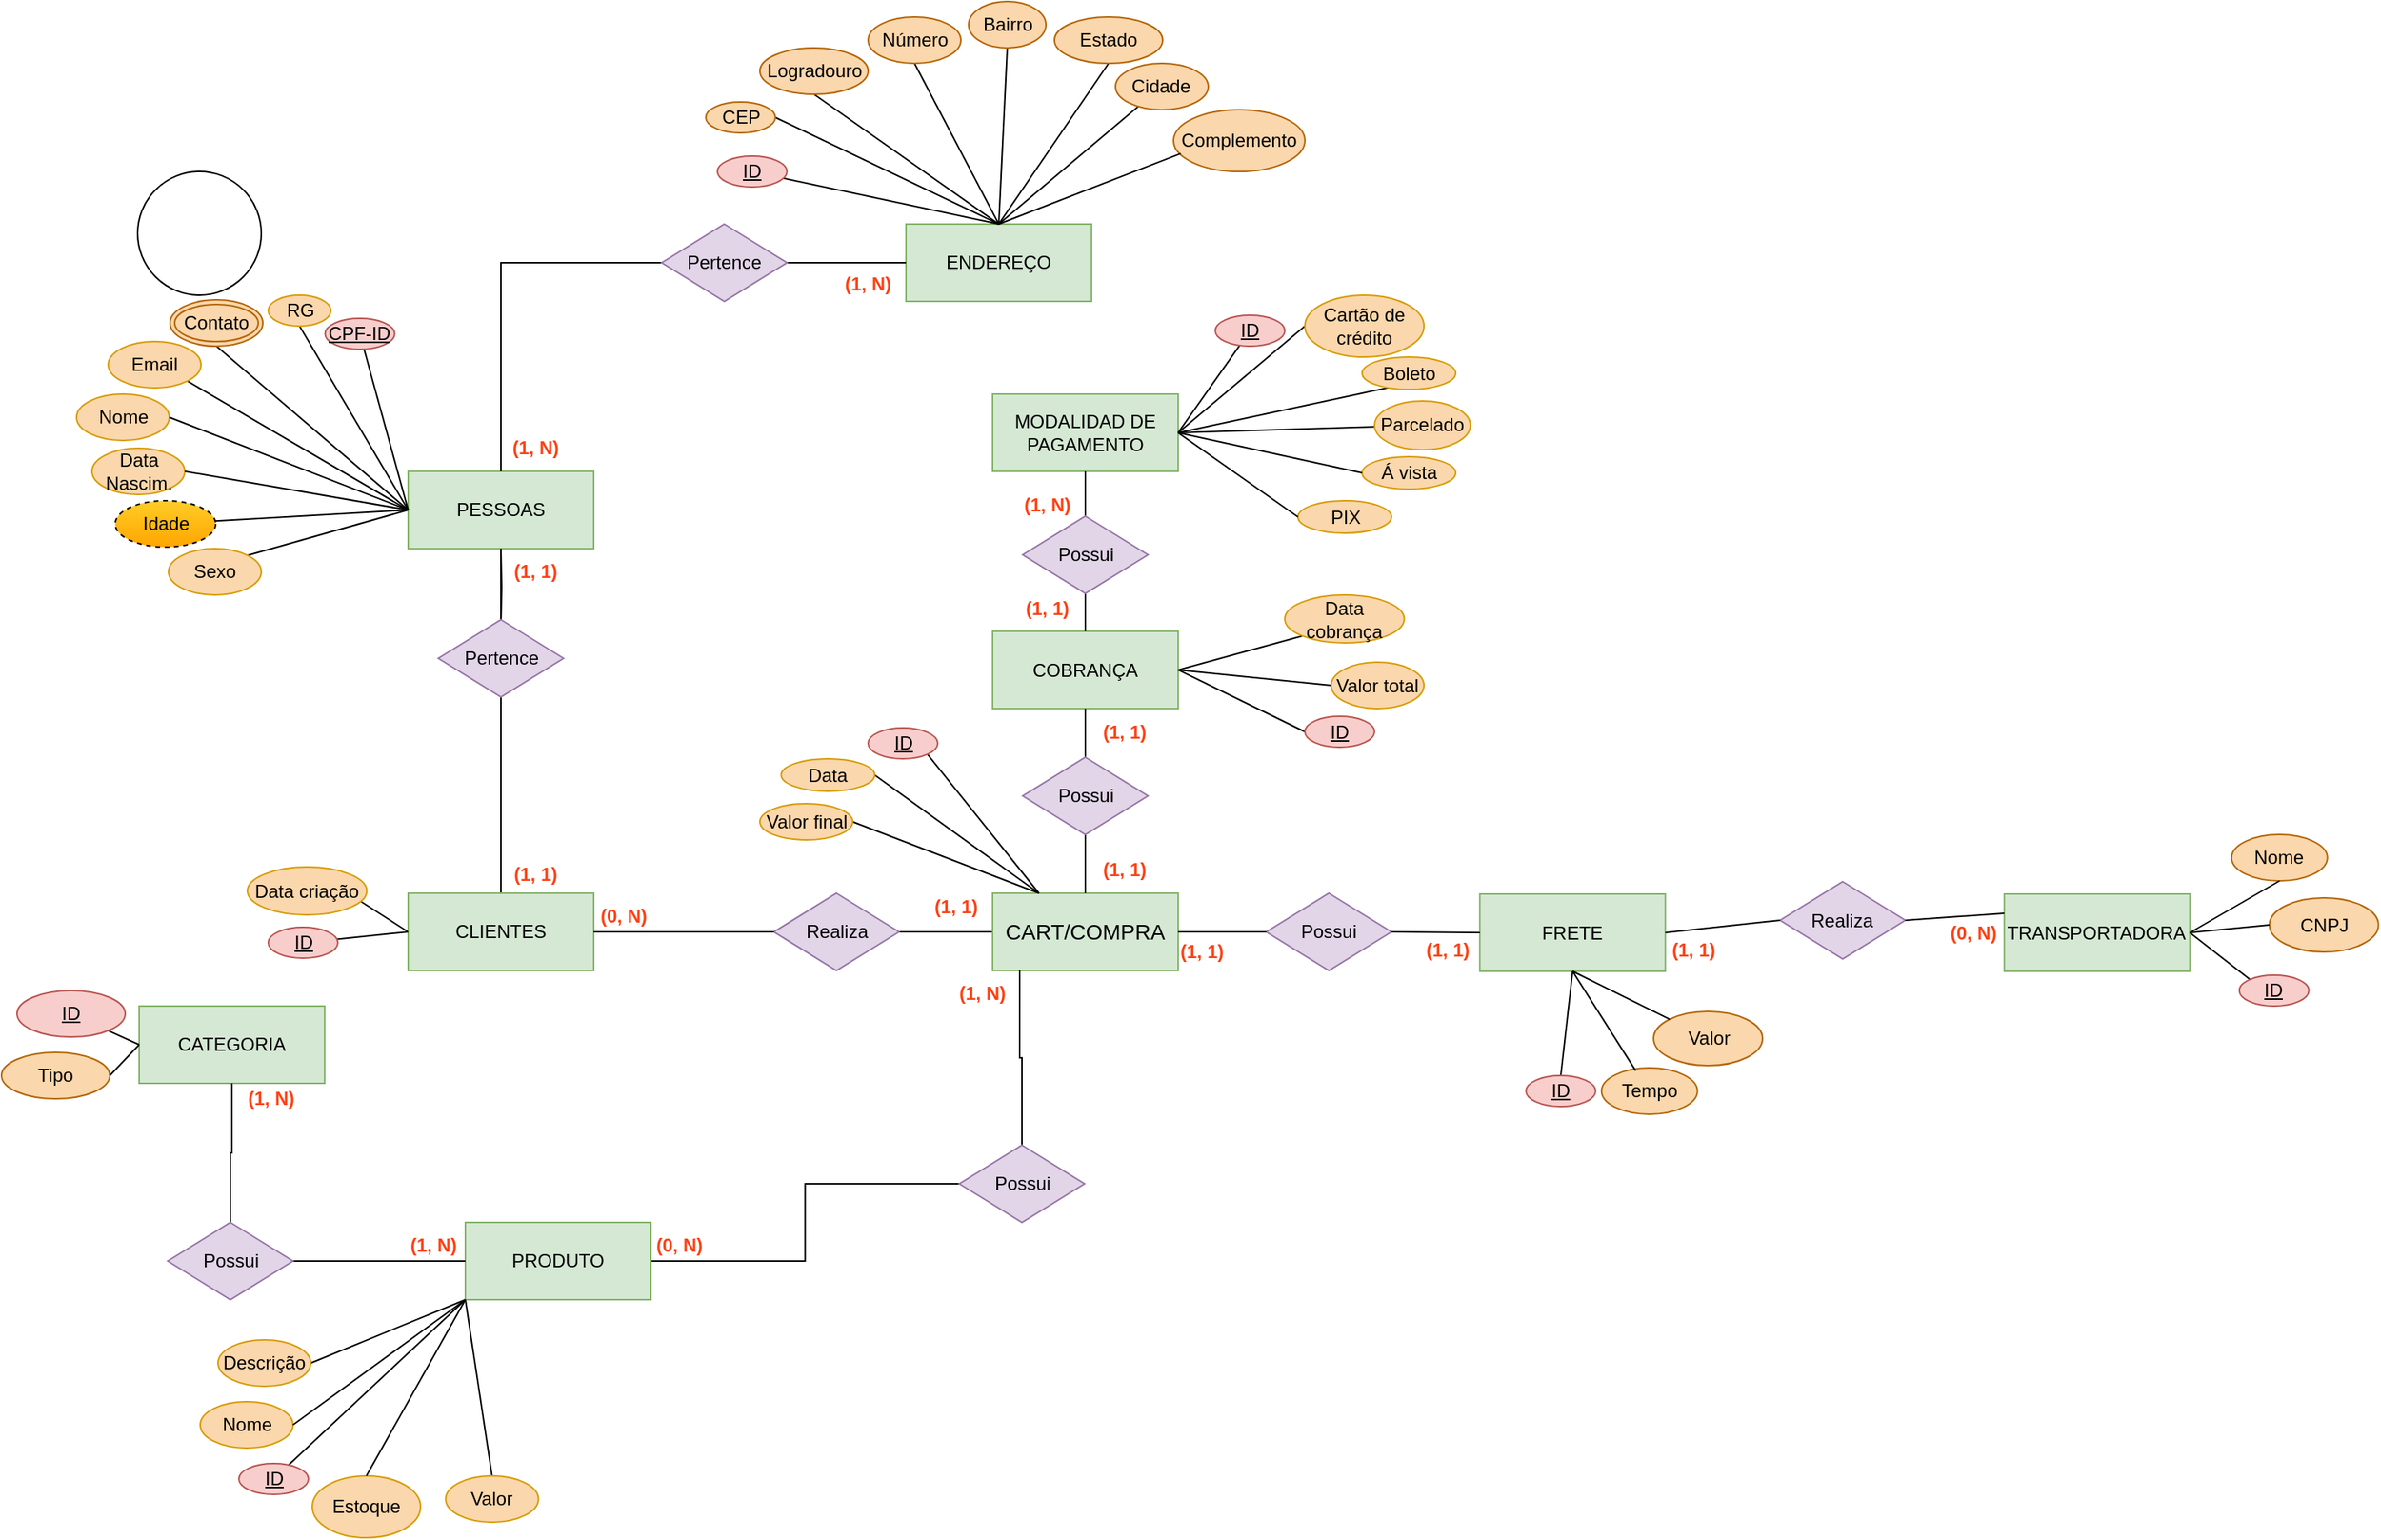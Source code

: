 <mxfile version="22.0.6" type="github">
  <diagram name="Página-1" id="nDr0l4BU3t5uVdgt3nHJ">
    <mxGraphModel dx="106" dy="392" grid="1" gridSize="10" guides="1" tooltips="1" connect="1" arrows="1" fold="1" page="1" pageScale="1" pageWidth="827" pageHeight="1169" math="0" shadow="0">
      <root>
        <mxCell id="0" />
        <mxCell id="1" parent="0" />
        <mxCell id="F8orVIg7lky6S5yIgSGv-25" value="ENDEREÇO" style="rounded=0;whiteSpace=wrap;html=1;fillColor=#d5e8d4;strokeColor=#82b366;" parent="1" vertex="1">
          <mxGeometry x="2035" y="254" width="120" height="50" as="geometry" />
        </mxCell>
        <mxCell id="F8orVIg7lky6S5yIgSGv-26" style="rounded=0;orthogonalLoop=1;jettySize=auto;html=1;exitX=1;exitY=0.5;exitDx=0;exitDy=0;jumpStyle=line;endArrow=none;endFill=0;entryX=0.5;entryY=0;entryDx=0;entryDy=0;" parent="1" source="F8orVIg7lky6S5yIgSGv-27" target="F8orVIg7lky6S5yIgSGv-25" edge="1">
          <mxGeometry relative="1" as="geometry">
            <mxPoint x="1935.499" y="205.607" as="sourcePoint" />
            <mxPoint x="2035.5" y="260" as="targetPoint" />
          </mxGeometry>
        </mxCell>
        <mxCell id="F8orVIg7lky6S5yIgSGv-27" value="CEP" style="ellipse;whiteSpace=wrap;html=1;shadow=0;fillColor=#fad7ac;strokeColor=#b46504;" parent="1" vertex="1">
          <mxGeometry x="1905.5" y="175" width="45" height="20" as="geometry" />
        </mxCell>
        <mxCell id="F8orVIg7lky6S5yIgSGv-28" style="rounded=0;orthogonalLoop=1;jettySize=auto;html=1;exitX=0.5;exitY=1;exitDx=0;exitDy=0;endArrow=none;endFill=0;entryX=0.5;entryY=0;entryDx=0;entryDy=0;" parent="1" source="F8orVIg7lky6S5yIgSGv-29" target="F8orVIg7lky6S5yIgSGv-25" edge="1">
          <mxGeometry relative="1" as="geometry" />
        </mxCell>
        <mxCell id="F8orVIg7lky6S5yIgSGv-29" value="Logradouro" style="ellipse;whiteSpace=wrap;html=1;shadow=0;fillColor=#fad7ac;strokeColor=#b46504;" parent="1" vertex="1">
          <mxGeometry x="1940.5" y="140" width="70" height="30" as="geometry" />
        </mxCell>
        <mxCell id="F8orVIg7lky6S5yIgSGv-30" style="rounded=0;orthogonalLoop=1;jettySize=auto;html=1;exitX=0.5;exitY=1;exitDx=0;exitDy=0;entryX=0.5;entryY=0;entryDx=0;entryDy=0;endArrow=none;endFill=0;" parent="1" source="F8orVIg7lky6S5yIgSGv-31" target="F8orVIg7lky6S5yIgSGv-25" edge="1">
          <mxGeometry relative="1" as="geometry">
            <mxPoint x="2087.121" y="186.393" as="sourcePoint" />
            <mxPoint x="2033.83" y="260" as="targetPoint" />
          </mxGeometry>
        </mxCell>
        <mxCell id="F8orVIg7lky6S5yIgSGv-31" value="Bairro" style="ellipse;whiteSpace=wrap;html=1;shadow=0;fillColor=#fad7ac;strokeColor=#b46504;" parent="1" vertex="1">
          <mxGeometry x="2075.5" y="110" width="50" height="30" as="geometry" />
        </mxCell>
        <mxCell id="F8orVIg7lky6S5yIgSGv-32" style="rounded=0;orthogonalLoop=1;jettySize=auto;html=1;exitX=0.5;exitY=1;exitDx=0;exitDy=0;entryX=0.5;entryY=0;entryDx=0;entryDy=0;endArrow=none;endFill=0;" parent="1" source="F8orVIg7lky6S5yIgSGv-33" target="F8orVIg7lky6S5yIgSGv-25" edge="1">
          <mxGeometry relative="1" as="geometry" />
        </mxCell>
        <mxCell id="F8orVIg7lky6S5yIgSGv-33" value="Número" style="ellipse;whiteSpace=wrap;html=1;shadow=0;fillColor=#fad7ac;strokeColor=#b46504;" parent="1" vertex="1">
          <mxGeometry x="2010.5" y="120" width="60" height="30" as="geometry" />
        </mxCell>
        <mxCell id="F8orVIg7lky6S5yIgSGv-34" value="" style="rounded=0;orthogonalLoop=1;jettySize=auto;html=1;entryX=0.5;entryY=0;entryDx=0;entryDy=0;endArrow=none;endFill=0;" parent="1" source="F8orVIg7lky6S5yIgSGv-35" target="F8orVIg7lky6S5yIgSGv-25" edge="1">
          <mxGeometry relative="1" as="geometry" />
        </mxCell>
        <mxCell id="F8orVIg7lky6S5yIgSGv-35" value="Cidade" style="ellipse;whiteSpace=wrap;html=1;shadow=0;fillColor=#fad7ac;strokeColor=#b46504;" parent="1" vertex="1">
          <mxGeometry x="2170.49" y="150" width="60" height="30" as="geometry" />
        </mxCell>
        <mxCell id="F8orVIg7lky6S5yIgSGv-36" style="rounded=0;orthogonalLoop=1;jettySize=auto;html=1;exitX=0.5;exitY=1;exitDx=0;exitDy=0;entryX=0.5;entryY=0;entryDx=0;entryDy=0;endArrow=none;endFill=0;" parent="1" source="F8orVIg7lky6S5yIgSGv-37" target="F8orVIg7lky6S5yIgSGv-25" edge="1">
          <mxGeometry relative="1" as="geometry">
            <mxPoint x="2137.121" y="196.393" as="sourcePoint" />
            <mxPoint x="2075.5" y="260" as="targetPoint" />
          </mxGeometry>
        </mxCell>
        <mxCell id="F8orVIg7lky6S5yIgSGv-37" value="Estado" style="ellipse;whiteSpace=wrap;html=1;shadow=0;fillColor=#fad7ac;strokeColor=#b46504;" parent="1" vertex="1">
          <mxGeometry x="2131" y="120" width="70" height="30" as="geometry" />
        </mxCell>
        <mxCell id="F8orVIg7lky6S5yIgSGv-38" value="" style="rounded=0;orthogonalLoop=1;jettySize=auto;html=1;endArrow=none;endFill=0;entryX=0.5;entryY=0;entryDx=0;entryDy=0;" parent="1" source="F8orVIg7lky6S5yIgSGv-39" target="F8orVIg7lky6S5yIgSGv-25" edge="1">
          <mxGeometry relative="1" as="geometry" />
        </mxCell>
        <mxCell id="F8orVIg7lky6S5yIgSGv-39" value="ID" style="ellipse;whiteSpace=wrap;html=1;align=center;fontStyle=4;fillColor=#f8cecc;strokeColor=#b85450;" parent="1" vertex="1">
          <mxGeometry x="1913" y="210" width="45" height="20" as="geometry" />
        </mxCell>
        <mxCell id="F8orVIg7lky6S5yIgSGv-40" value="PESSOAS" style="rounded=0;whiteSpace=wrap;html=1;fillColor=#d5e8d4;strokeColor=#82b366;" parent="1" vertex="1">
          <mxGeometry x="1713" y="414" width="120" height="50" as="geometry" />
        </mxCell>
        <mxCell id="F8orVIg7lky6S5yIgSGv-41" value="" style="edgeStyle=orthogonalEdgeStyle;rounded=0;orthogonalLoop=1;jettySize=auto;html=1;endArrow=none;endFill=0;" parent="1" target="F8orVIg7lky6S5yIgSGv-40" edge="1">
          <mxGeometry relative="1" as="geometry">
            <mxPoint x="1773" y="514" as="sourcePoint" />
          </mxGeometry>
        </mxCell>
        <mxCell id="F8orVIg7lky6S5yIgSGv-43" value="" style="edgeStyle=orthogonalEdgeStyle;rounded=0;orthogonalLoop=1;jettySize=auto;html=1;endArrow=none;endFill=0;exitX=0;exitY=0.5;exitDx=0;exitDy=0;entryX=0.5;entryY=0;entryDx=0;entryDy=0;" parent="1" source="F8orVIg7lky6S5yIgSGv-150" target="F8orVIg7lky6S5yIgSGv-40" edge="1">
          <mxGeometry relative="1" as="geometry">
            <mxPoint x="1902.5" y="279" as="sourcePoint" />
            <mxPoint x="1810" y="279" as="targetPoint" />
          </mxGeometry>
        </mxCell>
        <mxCell id="F8orVIg7lky6S5yIgSGv-44" value="" style="edgeStyle=orthogonalEdgeStyle;rounded=0;orthogonalLoop=1;jettySize=auto;html=1;endArrow=none;endFill=0;exitX=1;exitY=0.5;exitDx=0;exitDy=0;" parent="1" source="F8orVIg7lky6S5yIgSGv-150" target="F8orVIg7lky6S5yIgSGv-25" edge="1">
          <mxGeometry relative="1" as="geometry">
            <mxPoint x="1952.5" y="279" as="sourcePoint" />
          </mxGeometry>
        </mxCell>
        <mxCell id="F8orVIg7lky6S5yIgSGv-46" value="Nome" style="ellipse;whiteSpace=wrap;html=1;fillColor=#FAD7AC;strokeColor=#d79b00;" parent="1" vertex="1">
          <mxGeometry x="1498.5" y="364" width="60" height="30" as="geometry" />
        </mxCell>
        <mxCell id="F8orVIg7lky6S5yIgSGv-47" value="Data Nascim." style="ellipse;whiteSpace=wrap;html=1;fillColor=#FAD7AC;strokeColor=#d79b00;" parent="1" vertex="1">
          <mxGeometry x="1508.5" y="399" width="60" height="30" as="geometry" />
        </mxCell>
        <mxCell id="F8orVIg7lky6S5yIgSGv-49" style="rounded=0;orthogonalLoop=1;jettySize=auto;html=1;entryX=0;entryY=0.5;entryDx=0;entryDy=0;endArrow=none;endFill=0;" parent="1" source="F8orVIg7lky6S5yIgSGv-50" target="F8orVIg7lky6S5yIgSGv-40" edge="1">
          <mxGeometry relative="1" as="geometry" />
        </mxCell>
        <mxCell id="F8orVIg7lky6S5yIgSGv-50" value="CPF-ID" style="ellipse;whiteSpace=wrap;html=1;align=center;fontStyle=4;fillColor=#f8cecc;strokeColor=#b85450;" parent="1" vertex="1">
          <mxGeometry x="1659.25" y="315" width="45" height="20" as="geometry" />
        </mxCell>
        <mxCell id="F8orVIg7lky6S5yIgSGv-51" value="" style="endArrow=none;html=1;rounded=0;entryX=0.5;entryY=1;entryDx=0;entryDy=0;exitX=0;exitY=0.5;exitDx=0;exitDy=0;" parent="1" source="F8orVIg7lky6S5yIgSGv-40" target="F8orVIg7lky6S5yIgSGv-59" edge="1">
          <mxGeometry width="50" height="50" relative="1" as="geometry">
            <mxPoint x="1843" y="504" as="sourcePoint" />
            <mxPoint x="1623" y="354" as="targetPoint" />
          </mxGeometry>
        </mxCell>
        <mxCell id="F8orVIg7lky6S5yIgSGv-52" value="" style="endArrow=none;html=1;rounded=0;exitX=1;exitY=0.5;exitDx=0;exitDy=0;entryX=0;entryY=0.5;entryDx=0;entryDy=0;" parent="1" source="F8orVIg7lky6S5yIgSGv-47" target="F8orVIg7lky6S5yIgSGv-40" edge="1">
          <mxGeometry width="50" height="50" relative="1" as="geometry">
            <mxPoint x="1843" y="504" as="sourcePoint" />
            <mxPoint x="1893" y="454" as="targetPoint" />
          </mxGeometry>
        </mxCell>
        <mxCell id="F8orVIg7lky6S5yIgSGv-53" value="" style="endArrow=none;html=1;rounded=0;exitX=1;exitY=0.5;exitDx=0;exitDy=0;entryX=0;entryY=0.5;entryDx=0;entryDy=0;" parent="1" source="F8orVIg7lky6S5yIgSGv-46" target="F8orVIg7lky6S5yIgSGv-40" edge="1">
          <mxGeometry width="50" height="50" relative="1" as="geometry">
            <mxPoint x="1843" y="504" as="sourcePoint" />
            <mxPoint x="1893" y="454" as="targetPoint" />
          </mxGeometry>
        </mxCell>
        <mxCell id="F8orVIg7lky6S5yIgSGv-55" style="rounded=0;orthogonalLoop=1;jettySize=auto;html=1;exitX=1;exitY=0;exitDx=0;exitDy=0;entryX=0;entryY=0.5;entryDx=0;entryDy=0;endArrow=none;endFill=0;" parent="1" source="F8orVIg7lky6S5yIgSGv-56" target="F8orVIg7lky6S5yIgSGv-40" edge="1">
          <mxGeometry relative="1" as="geometry">
            <mxPoint x="1663" y="444" as="targetPoint" />
          </mxGeometry>
        </mxCell>
        <mxCell id="F8orVIg7lky6S5yIgSGv-56" value="Sexo" style="ellipse;whiteSpace=wrap;html=1;fillColor=#FAD7AC;strokeColor=#d79b00;" parent="1" vertex="1">
          <mxGeometry x="1558" y="464" width="60" height="30" as="geometry" />
        </mxCell>
        <mxCell id="F8orVIg7lky6S5yIgSGv-59" value="Contato" style="ellipse;shape=doubleEllipse;margin=3;whiteSpace=wrap;html=1;align=center;fillColor=#FAD7AC;strokeColor=#B46504;" parent="1" vertex="1">
          <mxGeometry x="1559" y="303" width="60" height="30" as="geometry" />
        </mxCell>
        <mxCell id="F8orVIg7lky6S5yIgSGv-60" value="" style="rounded=0;orthogonalLoop=1;jettySize=auto;html=1;endArrow=none;endFill=0;entryX=0;entryY=0.5;entryDx=0;entryDy=0;" parent="1" source="F8orVIg7lky6S5yIgSGv-61" target="F8orVIg7lky6S5yIgSGv-40" edge="1">
          <mxGeometry relative="1" as="geometry" />
        </mxCell>
        <mxCell id="F8orVIg7lky6S5yIgSGv-61" value="Idade" style="ellipse;whiteSpace=wrap;html=1;align=center;dashed=1;fillColor=#ffcd28;strokeColor=#000000;gradientColor=#ffa500;" parent="1" vertex="1">
          <mxGeometry x="1523.5" y="433" width="65" height="30" as="geometry" />
        </mxCell>
        <mxCell id="F8orVIg7lky6S5yIgSGv-62" style="edgeStyle=orthogonalEdgeStyle;rounded=0;orthogonalLoop=1;jettySize=auto;html=1;exitX=0.5;exitY=0;exitDx=0;exitDy=0;entryX=0.5;entryY=1;entryDx=0;entryDy=0;endArrow=none;endFill=0;" parent="1" source="F8orVIg7lky6S5yIgSGv-64" target="F8orVIg7lky6S5yIgSGv-40" edge="1">
          <mxGeometry relative="1" as="geometry">
            <mxPoint x="1760.5" y="544" as="targetPoint" />
          </mxGeometry>
        </mxCell>
        <mxCell id="F8orVIg7lky6S5yIgSGv-63" style="rounded=0;orthogonalLoop=1;jettySize=auto;html=1;exitX=0;exitY=0.5;exitDx=0;exitDy=0;entryX=0.5;entryY=0;entryDx=0;entryDy=0;endArrow=none;endFill=0;" parent="1" source="F8orVIg7lky6S5yIgSGv-64" target="F8orVIg7lky6S5yIgSGv-203" edge="1">
          <mxGeometry relative="1" as="geometry" />
        </mxCell>
        <mxCell id="F8orVIg7lky6S5yIgSGv-64" value="CLIENTES" style="rounded=0;whiteSpace=wrap;html=1;fillColor=#d5e8d4;strokeColor=#82b366;" parent="1" vertex="1">
          <mxGeometry x="1713" y="687" width="120" height="50" as="geometry" />
        </mxCell>
        <mxCell id="F8orVIg7lky6S5yIgSGv-65" style="edgeStyle=orthogonalEdgeStyle;rounded=0;orthogonalLoop=1;jettySize=auto;html=1;exitX=1;exitY=0.5;exitDx=0;exitDy=0;entryX=0;entryY=0.5;entryDx=0;entryDy=0;endArrow=none;endFill=0;" parent="1" source="F8orVIg7lky6S5yIgSGv-67" target="F8orVIg7lky6S5yIgSGv-152" edge="1">
          <mxGeometry relative="1" as="geometry">
            <mxPoint x="2058" y="1091" as="targetPoint" />
          </mxGeometry>
        </mxCell>
        <mxCell id="F8orVIg7lky6S5yIgSGv-66" style="rounded=0;orthogonalLoop=1;jettySize=auto;html=1;exitX=0;exitY=1;exitDx=0;exitDy=0;entryX=1;entryY=0.5;entryDx=0;entryDy=0;endArrow=none;endFill=0;" parent="1" source="F8orVIg7lky6S5yIgSGv-67" target="F8orVIg7lky6S5yIgSGv-217" edge="1">
          <mxGeometry relative="1" as="geometry" />
        </mxCell>
        <mxCell id="F8orVIg7lky6S5yIgSGv-67" value="PRODUTO" style="rounded=0;whiteSpace=wrap;html=1;fillColor=#d5e8d4;strokeColor=#82b366;" parent="1" vertex="1">
          <mxGeometry x="1750" y="900" width="120" height="50" as="geometry" />
        </mxCell>
        <mxCell id="F8orVIg7lky6S5yIgSGv-73" value="CATEGORIA" style="rounded=0;whiteSpace=wrap;html=1;fillColor=#d5e8d4;strokeColor=#82b366;" parent="1" vertex="1">
          <mxGeometry x="1539" y="760" width="120" height="50" as="geometry" />
        </mxCell>
        <mxCell id="F8orVIg7lky6S5yIgSGv-74" value="" style="edgeStyle=orthogonalEdgeStyle;rounded=0;orthogonalLoop=1;jettySize=auto;html=1;endArrow=none;endFill=0;exitX=1;exitY=0.5;exitDx=0;exitDy=0;entryX=0;entryY=0.5;entryDx=0;entryDy=0;" parent="1" source="F8orVIg7lky6S5yIgSGv-140" target="F8orVIg7lky6S5yIgSGv-67" edge="1">
          <mxGeometry relative="1" as="geometry">
            <mxPoint x="1625" y="1101" as="sourcePoint" />
          </mxGeometry>
        </mxCell>
        <mxCell id="F8orVIg7lky6S5yIgSGv-75" value="" style="edgeStyle=orthogonalEdgeStyle;rounded=0;orthogonalLoop=1;jettySize=auto;html=1;endArrow=none;endFill=0;exitX=0.5;exitY=0;exitDx=0;exitDy=0;" parent="1" source="F8orVIg7lky6S5yIgSGv-140" target="F8orVIg7lky6S5yIgSGv-73" edge="1">
          <mxGeometry relative="1" as="geometry">
            <mxPoint x="1600" y="1076" as="sourcePoint" />
          </mxGeometry>
        </mxCell>
        <mxCell id="F8orVIg7lky6S5yIgSGv-79" value="" style="rounded=0;orthogonalLoop=1;jettySize=auto;html=1;endArrow=none;endFill=0;entryX=0;entryY=0.5;entryDx=0;entryDy=0;" parent="1" source="F8orVIg7lky6S5yIgSGv-80" target="F8orVIg7lky6S5yIgSGv-73" edge="1">
          <mxGeometry relative="1" as="geometry" />
        </mxCell>
        <mxCell id="F8orVIg7lky6S5yIgSGv-80" value="&lt;u&gt;ID&lt;/u&gt;" style="ellipse;whiteSpace=wrap;html=1;shadow=0;fillColor=#f8cecc;strokeColor=#b85450;" parent="1" vertex="1">
          <mxGeometry x="1460" y="750" width="70" height="30" as="geometry" />
        </mxCell>
        <mxCell id="F8orVIg7lky6S5yIgSGv-81" value="" style="rounded=0;orthogonalLoop=1;jettySize=auto;html=1;endArrow=none;endFill=0;entryX=0;entryY=1;entryDx=0;entryDy=0;" parent="1" source="F8orVIg7lky6S5yIgSGv-82" target="F8orVIg7lky6S5yIgSGv-67" edge="1">
          <mxGeometry relative="1" as="geometry" />
        </mxCell>
        <mxCell id="F8orVIg7lky6S5yIgSGv-82" value="&lt;u&gt;ID&lt;/u&gt;" style="ellipse;whiteSpace=wrap;html=1;shadow=0;fillColor=#f8cecc;strokeColor=#b85450;" parent="1" vertex="1">
          <mxGeometry x="1603.5" y="1056" width="45" height="20" as="geometry" />
        </mxCell>
        <mxCell id="F8orVIg7lky6S5yIgSGv-83" style="rounded=0;orthogonalLoop=1;jettySize=auto;html=1;entryX=0;entryY=0.5;entryDx=0;entryDy=0;endArrow=none;endFill=0;" parent="1" source="F8orVIg7lky6S5yIgSGv-84" target="F8orVIg7lky6S5yIgSGv-64" edge="1">
          <mxGeometry relative="1" as="geometry" />
        </mxCell>
        <mxCell id="F8orVIg7lky6S5yIgSGv-84" value="ID" style="ellipse;whiteSpace=wrap;html=1;align=center;fontStyle=4;fillColor=#f8cecc;strokeColor=#b85450;" parent="1" vertex="1">
          <mxGeometry x="1622.5" y="709" width="45" height="20" as="geometry" />
        </mxCell>
        <mxCell id="F8orVIg7lky6S5yIgSGv-85" value="Estoque" style="ellipse;whiteSpace=wrap;html=1;fillColor=#FAD7AC;strokeColor=#d79b00;" parent="1" vertex="1">
          <mxGeometry x="1651" y="1064" width="70" height="40" as="geometry" />
        </mxCell>
        <mxCell id="F8orVIg7lky6S5yIgSGv-86" value="Nome" style="ellipse;whiteSpace=wrap;html=1;fillColor=#FAD7AC;strokeColor=#d79b00;" parent="1" vertex="1">
          <mxGeometry x="1578.5" y="1016" width="60" height="30" as="geometry" />
        </mxCell>
        <mxCell id="F8orVIg7lky6S5yIgSGv-87" value="" style="endArrow=none;html=1;rounded=0;exitX=0.5;exitY=0;exitDx=0;exitDy=0;entryX=0;entryY=1;entryDx=0;entryDy=0;" parent="1" source="F8orVIg7lky6S5yIgSGv-85" target="F8orVIg7lky6S5yIgSGv-67" edge="1">
          <mxGeometry width="50" height="50" relative="1" as="geometry">
            <mxPoint x="1904.5" y="1181" as="sourcePoint" />
            <mxPoint x="1835" y="1126" as="targetPoint" />
          </mxGeometry>
        </mxCell>
        <mxCell id="F8orVIg7lky6S5yIgSGv-88" value="" style="endArrow=none;html=1;rounded=0;exitX=1;exitY=0.5;exitDx=0;exitDy=0;entryX=0;entryY=1;entryDx=0;entryDy=0;" parent="1" source="F8orVIg7lky6S5yIgSGv-86" target="F8orVIg7lky6S5yIgSGv-67" edge="1">
          <mxGeometry width="50" height="50" relative="1" as="geometry">
            <mxPoint x="1904.5" y="1181" as="sourcePoint" />
            <mxPoint x="1774.5" y="1141" as="targetPoint" />
          </mxGeometry>
        </mxCell>
        <mxCell id="F8orVIg7lky6S5yIgSGv-95" value="Tipo" style="ellipse;whiteSpace=wrap;html=1;shadow=0;fillColor=#fad7ac;strokeColor=#b46504;" parent="1" vertex="1">
          <mxGeometry x="1450" y="790" width="70" height="30" as="geometry" />
        </mxCell>
        <mxCell id="F8orVIg7lky6S5yIgSGv-96" value="" style="endArrow=none;html=1;rounded=0;entryX=0;entryY=0.5;entryDx=0;entryDy=0;exitX=1;exitY=0.5;exitDx=0;exitDy=0;" parent="1" source="F8orVIg7lky6S5yIgSGv-95" target="F8orVIg7lky6S5yIgSGv-73" edge="1">
          <mxGeometry width="50" height="50" relative="1" as="geometry">
            <mxPoint x="1215" y="586" as="sourcePoint" />
            <mxPoint x="1265" y="536" as="targetPoint" />
          </mxGeometry>
        </mxCell>
        <mxCell id="F8orVIg7lky6S5yIgSGv-101" style="rounded=0;orthogonalLoop=1;jettySize=auto;html=1;exitX=0.5;exitY=0;exitDx=0;exitDy=0;endArrow=none;endFill=0;entryX=0;entryY=1;entryDx=0;entryDy=0;" parent="1" source="F8orVIg7lky6S5yIgSGv-102" target="F8orVIg7lky6S5yIgSGv-67" edge="1">
          <mxGeometry relative="1" as="geometry">
            <mxPoint x="1842" y="1126" as="targetPoint" />
          </mxGeometry>
        </mxCell>
        <mxCell id="F8orVIg7lky6S5yIgSGv-102" value="Valor" style="ellipse;whiteSpace=wrap;html=1;fillColor=#FAD7AC;strokeColor=#d79b00;" parent="1" vertex="1">
          <mxGeometry x="1737.25" y="1064" width="60" height="30" as="geometry" />
        </mxCell>
        <mxCell id="F8orVIg7lky6S5yIgSGv-106" value="COBRANÇA" style="rounded=0;whiteSpace=wrap;html=1;fillColor=#d5e8d4;strokeColor=#82b366;" parent="1" vertex="1">
          <mxGeometry x="2091" y="517.5" width="120" height="50" as="geometry" />
        </mxCell>
        <mxCell id="F8orVIg7lky6S5yIgSGv-112" style="rounded=0;orthogonalLoop=1;jettySize=auto;html=1;exitX=0;exitY=0.5;exitDx=0;exitDy=0;entryX=1;entryY=0.5;entryDx=0;entryDy=0;endArrow=none;endFill=0;" parent="1" source="F8orVIg7lky6S5yIgSGv-113" target="F8orVIg7lky6S5yIgSGv-106" edge="1">
          <mxGeometry relative="1" as="geometry">
            <mxPoint x="2281.804" y="508.941" as="sourcePoint" />
          </mxGeometry>
        </mxCell>
        <mxCell id="F8orVIg7lky6S5yIgSGv-113" value="ID" style="ellipse;whiteSpace=wrap;html=1;align=center;fontStyle=4;fillColor=#f8cecc;strokeColor=#b85450;" parent="1" vertex="1">
          <mxGeometry x="2293" y="572.5" width="45" height="20" as="geometry" />
        </mxCell>
        <mxCell id="F8orVIg7lky6S5yIgSGv-116" value="" style="endArrow=none;html=1;rounded=0;exitX=0.5;exitY=1;exitDx=0;exitDy=0;entryX=0.5;entryY=0;entryDx=0;entryDy=0;" parent="1" source="F8orVIg7lky6S5yIgSGv-145" target="F8orVIg7lky6S5yIgSGv-106" edge="1">
          <mxGeometry width="50" height="50" relative="1" as="geometry">
            <mxPoint x="2151" y="500" as="sourcePoint" />
            <mxPoint x="2770.5" y="1010.5" as="targetPoint" />
          </mxGeometry>
        </mxCell>
        <mxCell id="F8orVIg7lky6S5yIgSGv-117" value="MODALIDAD DE PAGAMENTO" style="rounded=0;whiteSpace=wrap;html=1;fillColor=#d5e8d4;strokeColor=#82b366;" parent="1" vertex="1">
          <mxGeometry x="2091" y="364" width="120" height="50" as="geometry" />
        </mxCell>
        <mxCell id="F8orVIg7lky6S5yIgSGv-118" value="" style="endArrow=none;html=1;rounded=0;entryX=0.5;entryY=0;entryDx=0;entryDy=0;exitX=0.5;exitY=1;exitDx=0;exitDy=0;" parent="1" source="F8orVIg7lky6S5yIgSGv-117" target="F8orVIg7lky6S5yIgSGv-145" edge="1">
          <mxGeometry width="50" height="50" relative="1" as="geometry">
            <mxPoint x="1937.5" y="511" as="sourcePoint" />
            <mxPoint x="2151" y="450" as="targetPoint" />
          </mxGeometry>
        </mxCell>
        <mxCell id="F8orVIg7lky6S5yIgSGv-121" style="edgeStyle=orthogonalEdgeStyle;rounded=0;orthogonalLoop=1;jettySize=auto;html=1;exitX=0;exitY=0.5;exitDx=0;exitDy=0;entryX=1;entryY=0.5;entryDx=0;entryDy=0;endArrow=none;endFill=0;" parent="1" source="F8orVIg7lky6S5yIgSGv-123" target="F8orVIg7lky6S5yIgSGv-142" edge="1">
          <mxGeometry relative="1" as="geometry">
            <mxPoint x="2012.5" y="712" as="targetPoint" />
          </mxGeometry>
        </mxCell>
        <mxCell id="F8orVIg7lky6S5yIgSGv-123" value="&lt;span style=&quot;font-size: 14px;&quot;&gt;CART/COMPRA&lt;br&gt;&lt;/span&gt;" style="rounded=0;whiteSpace=wrap;html=1;fillColor=#d5e8d4;strokeColor=#82b366;" parent="1" vertex="1">
          <mxGeometry x="2091" y="687" width="120" height="50" as="geometry" />
        </mxCell>
        <mxCell id="F8orVIg7lky6S5yIgSGv-136" style="edgeStyle=orthogonalEdgeStyle;rounded=0;orthogonalLoop=1;jettySize=auto;html=1;exitX=0.5;exitY=0;exitDx=0;exitDy=0;entryX=0.5;entryY=1;entryDx=0;entryDy=0;endArrow=none;endFill=0;" parent="1" source="F8orVIg7lky6S5yIgSGv-144" target="F8orVIg7lky6S5yIgSGv-106" edge="1">
          <mxGeometry relative="1" as="geometry">
            <mxPoint x="2151" y="600" as="sourcePoint" />
          </mxGeometry>
        </mxCell>
        <mxCell id="F8orVIg7lky6S5yIgSGv-137" value="" style="edgeStyle=orthogonalEdgeStyle;rounded=0;orthogonalLoop=1;jettySize=auto;html=1;endArrow=none;endFill=0;exitX=0.5;exitY=1;exitDx=0;exitDy=0;" parent="1" source="F8orVIg7lky6S5yIgSGv-144" target="F8orVIg7lky6S5yIgSGv-123" edge="1">
          <mxGeometry relative="1" as="geometry">
            <mxPoint x="2150.98" y="649.98" as="sourcePoint" />
          </mxGeometry>
        </mxCell>
        <mxCell id="F8orVIg7lky6S5yIgSGv-139" style="edgeStyle=orthogonalEdgeStyle;rounded=0;orthogonalLoop=1;jettySize=auto;html=1;exitX=0.5;exitY=0;exitDx=0;exitDy=0;entryX=0.146;entryY=1;entryDx=0;entryDy=0;endArrow=none;endFill=0;entryPerimeter=0;" parent="1" source="F8orVIg7lky6S5yIgSGv-152" target="F8orVIg7lky6S5yIgSGv-123" edge="1">
          <mxGeometry relative="1" as="geometry">
            <mxPoint x="2083" y="1066" as="sourcePoint" />
          </mxGeometry>
        </mxCell>
        <mxCell id="F8orVIg7lky6S5yIgSGv-140" value="Possui" style="rhombus;whiteSpace=wrap;html=1;fillColor=#e1d5e7;strokeColor=#9673a6;" parent="1" vertex="1">
          <mxGeometry x="1557.5" y="900" width="81" height="50" as="geometry" />
        </mxCell>
        <mxCell id="F8orVIg7lky6S5yIgSGv-142" value="Realiza" style="rhombus;whiteSpace=wrap;html=1;fillColor=#e1d5e7;strokeColor=#9673a6;" parent="1" vertex="1">
          <mxGeometry x="1949.5" y="687" width="81" height="50" as="geometry" />
        </mxCell>
        <mxCell id="F8orVIg7lky6S5yIgSGv-144" value="Possui" style="rhombus;whiteSpace=wrap;html=1;fillColor=#e1d5e7;strokeColor=#9673a6;" parent="1" vertex="1">
          <mxGeometry x="2110.5" y="599" width="81" height="50" as="geometry" />
        </mxCell>
        <mxCell id="F8orVIg7lky6S5yIgSGv-145" value="Possui" style="rhombus;whiteSpace=wrap;html=1;fillColor=#e1d5e7;strokeColor=#9673a6;" parent="1" vertex="1">
          <mxGeometry x="2110.5" y="443" width="81" height="50" as="geometry" />
        </mxCell>
        <mxCell id="F8orVIg7lky6S5yIgSGv-150" value="Pertence" style="rhombus;whiteSpace=wrap;html=1;fillColor=#e1d5e7;strokeColor=#9673a6;" parent="1" vertex="1">
          <mxGeometry x="1877" y="254" width="81" height="50" as="geometry" />
        </mxCell>
        <mxCell id="F8orVIg7lky6S5yIgSGv-152" value="Possui" style="rhombus;whiteSpace=wrap;html=1;fillColor=#e1d5e7;strokeColor=#9673a6;" parent="1" vertex="1">
          <mxGeometry x="2069.5" y="850" width="81" height="50" as="geometry" />
        </mxCell>
        <mxCell id="F8orVIg7lky6S5yIgSGv-164" value="&lt;font color=&quot;#ff4013&quot;&gt;(1, N)&lt;/font&gt;" style="text;html=1;align=center;verticalAlign=middle;resizable=0;points=[];autosize=1;strokeColor=none;fillColor=none;fontStyle=1" parent="1" vertex="1">
          <mxGeometry x="2100.5" y="421" width="50" height="30" as="geometry" />
        </mxCell>
        <mxCell id="F8orVIg7lky6S5yIgSGv-165" value="&lt;font color=&quot;#ff4013&quot;&gt;(1, 1)&lt;/font&gt;" style="text;html=1;align=center;verticalAlign=middle;resizable=0;points=[];autosize=1;strokeColor=none;fillColor=none;fontStyle=1" parent="1" vertex="1">
          <mxGeometry x="2100.5" y="487.5" width="50" height="30" as="geometry" />
        </mxCell>
        <mxCell id="F8orVIg7lky6S5yIgSGv-166" value="" style="endArrow=none;html=1;rounded=0;entryX=1;entryY=1;entryDx=0;entryDy=0;exitX=0;exitY=0.5;exitDx=0;exitDy=0;" parent="1" source="F8orVIg7lky6S5yIgSGv-40" target="F8orVIg7lky6S5yIgSGv-200" edge="1">
          <mxGeometry width="50" height="50" relative="1" as="geometry">
            <mxPoint x="1723.5" y="449" as="sourcePoint" />
            <mxPoint x="1594.642" y="359.574" as="targetPoint" />
          </mxGeometry>
        </mxCell>
        <mxCell id="F8orVIg7lky6S5yIgSGv-167" value="" style="rounded=0;orthogonalLoop=1;jettySize=auto;html=1;endArrow=none;endFill=0;entryX=1;entryY=0.5;entryDx=0;entryDy=0;" parent="1" source="F8orVIg7lky6S5yIgSGv-168" target="F8orVIg7lky6S5yIgSGv-117" edge="1">
          <mxGeometry relative="1" as="geometry" />
        </mxCell>
        <mxCell id="F8orVIg7lky6S5yIgSGv-168" value="ID" style="ellipse;whiteSpace=wrap;html=1;align=center;fontStyle=4;fillColor=#f8cecc;strokeColor=#b85450;" parent="1" vertex="1">
          <mxGeometry x="2235" y="313" width="45" height="20" as="geometry" />
        </mxCell>
        <mxCell id="F8orVIg7lky6S5yIgSGv-169" style="rounded=0;orthogonalLoop=1;jettySize=auto;html=1;exitX=0;exitY=0.5;exitDx=0;exitDy=0;entryX=1;entryY=0.5;entryDx=0;entryDy=0;endArrow=none;endFill=0;" parent="1" source="F8orVIg7lky6S5yIgSGv-170" target="F8orVIg7lky6S5yIgSGv-117" edge="1">
          <mxGeometry relative="1" as="geometry" />
        </mxCell>
        <mxCell id="F8orVIg7lky6S5yIgSGv-170" value="Cartão de crédito" style="ellipse;whiteSpace=wrap;html=1;fillColor=#FAD7AC;strokeColor=#d79b00;" parent="1" vertex="1">
          <mxGeometry x="2293" y="300" width="77" height="40" as="geometry" />
        </mxCell>
        <mxCell id="F8orVIg7lky6S5yIgSGv-171" value="Valor total" style="ellipse;whiteSpace=wrap;html=1;fillColor=#FAD7AC;strokeColor=#d79b00;" parent="1" vertex="1">
          <mxGeometry x="2310" y="537.5" width="60" height="30" as="geometry" />
        </mxCell>
        <mxCell id="F8orVIg7lky6S5yIgSGv-172" style="rounded=0;orthogonalLoop=1;jettySize=auto;html=1;exitX=0;exitY=0.5;exitDx=0;exitDy=0;entryX=1;entryY=0.5;entryDx=0;entryDy=0;endArrow=none;endFill=0;" parent="1" source="F8orVIg7lky6S5yIgSGv-171" target="F8orVIg7lky6S5yIgSGv-106" edge="1">
          <mxGeometry relative="1" as="geometry">
            <mxPoint x="2276.787" y="478.607" as="sourcePoint" />
            <mxPoint x="2221.5" y="528" as="targetPoint" />
          </mxGeometry>
        </mxCell>
        <mxCell id="F8orVIg7lky6S5yIgSGv-173" style="rounded=0;orthogonalLoop=1;jettySize=auto;html=1;exitX=0;exitY=1;exitDx=0;exitDy=0;entryX=1;entryY=0.5;entryDx=0;entryDy=0;endArrow=none;endFill=0;" parent="1" source="F8orVIg7lky6S5yIgSGv-174" target="F8orVIg7lky6S5yIgSGv-106" edge="1">
          <mxGeometry relative="1" as="geometry" />
        </mxCell>
        <mxCell id="F8orVIg7lky6S5yIgSGv-174" value="Data cobrança" style="ellipse;whiteSpace=wrap;html=1;fillColor=#FAD7AC;strokeColor=#d79b00;" parent="1" vertex="1">
          <mxGeometry x="2280" y="494" width="77.25" height="31" as="geometry" />
        </mxCell>
        <mxCell id="F8orVIg7lky6S5yIgSGv-175" value="&lt;font color=&quot;#ff4013&quot;&gt;(1, 1)&lt;/font&gt;" style="text;html=1;align=center;verticalAlign=middle;resizable=0;points=[];autosize=1;strokeColor=none;fillColor=none;fontStyle=1" parent="1" vertex="1">
          <mxGeometry x="2041.5" y="681" width="50" height="30" as="geometry" />
        </mxCell>
        <mxCell id="F8orVIg7lky6S5yIgSGv-177" value="&lt;font color=&quot;#ff4013&quot;&gt;(1, N)&lt;/font&gt;" style="text;html=1;align=center;verticalAlign=middle;resizable=0;points=[];autosize=1;strokeColor=none;fillColor=none;fontStyle=1" parent="1" vertex="1">
          <mxGeometry x="2058.5" y="737" width="50" height="30" as="geometry" />
        </mxCell>
        <mxCell id="F8orVIg7lky6S5yIgSGv-181" value="&lt;font color=&quot;#ff4013&quot;&gt;(1, 1)&lt;/font&gt;" style="text;html=1;align=center;verticalAlign=middle;resizable=0;points=[];autosize=1;strokeColor=none;fillColor=none;fontStyle=1" parent="1" vertex="1">
          <mxGeometry x="2150.5" y="567.5" width="50" height="30" as="geometry" />
        </mxCell>
        <mxCell id="F8orVIg7lky6S5yIgSGv-182" value="&lt;font color=&quot;#ff4013&quot;&gt;(1, 1)&lt;/font&gt;" style="text;html=1;align=center;verticalAlign=middle;resizable=0;points=[];autosize=1;strokeColor=none;fillColor=none;fontStyle=1" parent="1" vertex="1">
          <mxGeometry x="2150.5" y="657" width="50" height="30" as="geometry" />
        </mxCell>
        <mxCell id="F8orVIg7lky6S5yIgSGv-189" value="&lt;font color=&quot;#ff4013&quot;&gt;(1, N)&lt;/font&gt;" style="text;html=1;align=center;verticalAlign=middle;resizable=0;points=[];autosize=1;strokeColor=none;fillColor=none;fontStyle=1" parent="1" vertex="1">
          <mxGeometry x="1985" y="278" width="50" height="30" as="geometry" />
        </mxCell>
        <mxCell id="F8orVIg7lky6S5yIgSGv-190" value="&lt;font color=&quot;#ff4013&quot;&gt;(1, N)&lt;/font&gt;" style="text;html=1;align=center;verticalAlign=middle;resizable=0;points=[];autosize=1;strokeColor=none;fillColor=none;fontStyle=1" parent="1" vertex="1">
          <mxGeometry x="1770" y="384" width="50" height="30" as="geometry" />
        </mxCell>
        <mxCell id="F8orVIg7lky6S5yIgSGv-196" style="rounded=0;orthogonalLoop=1;jettySize=auto;html=1;exitX=1;exitY=0.5;exitDx=0;exitDy=0;entryX=1;entryY=0.5;entryDx=0;entryDy=0;endArrow=none;endFill=0;" parent="1" source="F8orVIg7lky6S5yIgSGv-197" target="F8orVIg7lky6S5yIgSGv-117" edge="1">
          <mxGeometry relative="1" as="geometry" />
        </mxCell>
        <mxCell id="F8orVIg7lky6S5yIgSGv-197" value="Boleto" style="ellipse;whiteSpace=wrap;html=1;fillColor=#FAD7AC;strokeColor=#d79b00;" parent="1" vertex="1">
          <mxGeometry x="2330" y="340" width="60.5" height="21" as="geometry" />
        </mxCell>
        <mxCell id="F8orVIg7lky6S5yIgSGv-198" value="" style="rounded=0;orthogonalLoop=1;jettySize=auto;html=1;entryX=1;entryY=0.5;entryDx=0;entryDy=0;endArrow=none;endFill=0;" parent="1" source="F8orVIg7lky6S5yIgSGv-199" target="F8orVIg7lky6S5yIgSGv-117" edge="1">
          <mxGeometry relative="1" as="geometry" />
        </mxCell>
        <mxCell id="F8orVIg7lky6S5yIgSGv-199" value="Parcelado" style="ellipse;whiteSpace=wrap;html=1;fillColor=#FAD7AC;strokeColor=#d79b00;" parent="1" vertex="1">
          <mxGeometry x="2338" y="368.5" width="62" height="31.5" as="geometry" />
        </mxCell>
        <mxCell id="F8orVIg7lky6S5yIgSGv-200" value="Email" style="ellipse;whiteSpace=wrap;html=1;fillColor=#FAD7AC;strokeColor=#d79b00;" parent="1" vertex="1">
          <mxGeometry x="1519" y="330" width="60" height="30" as="geometry" />
        </mxCell>
        <mxCell id="F8orVIg7lky6S5yIgSGv-201" style="rounded=0;orthogonalLoop=1;jettySize=auto;html=1;exitX=0.5;exitY=1;exitDx=0;exitDy=0;entryX=0;entryY=0.5;entryDx=0;entryDy=0;endArrow=none;endFill=0;" parent="1" source="F8orVIg7lky6S5yIgSGv-202" target="F8orVIg7lky6S5yIgSGv-40" edge="1">
          <mxGeometry relative="1" as="geometry" />
        </mxCell>
        <mxCell id="F8orVIg7lky6S5yIgSGv-202" value="RG" style="ellipse;whiteSpace=wrap;html=1;fillColor=#FAD7AC;strokeColor=#d79b00;" parent="1" vertex="1">
          <mxGeometry x="1622.5" y="300" width="40.5" height="20" as="geometry" />
        </mxCell>
        <mxCell id="F8orVIg7lky6S5yIgSGv-203" value="Data criação" style="ellipse;whiteSpace=wrap;html=1;fillColor=#FAD7AC;strokeColor=#d79b00;" parent="1" vertex="1">
          <mxGeometry x="1609" y="670" width="77.25" height="31" as="geometry" />
        </mxCell>
        <mxCell id="F8orVIg7lky6S5yIgSGv-204" style="rounded=0;orthogonalLoop=1;jettySize=auto;html=1;exitX=1;exitY=1;exitDx=0;exitDy=0;entryX=0.25;entryY=0;entryDx=0;entryDy=0;endArrow=none;endFill=0;" parent="1" source="F8orVIg7lky6S5yIgSGv-205" target="F8orVIg7lky6S5yIgSGv-123" edge="1">
          <mxGeometry relative="1" as="geometry" />
        </mxCell>
        <mxCell id="F8orVIg7lky6S5yIgSGv-205" value="ID" style="ellipse;whiteSpace=wrap;html=1;align=center;fontStyle=4;fillColor=#f8cecc;strokeColor=#b85450;" parent="1" vertex="1">
          <mxGeometry x="2010.5" y="580" width="45" height="20" as="geometry" />
        </mxCell>
        <mxCell id="F8orVIg7lky6S5yIgSGv-207" value="" style="rounded=0;orthogonalLoop=1;jettySize=auto;html=1;entryX=0.25;entryY=0;entryDx=0;entryDy=0;endArrow=none;endFill=0;exitX=1;exitY=0.5;exitDx=0;exitDy=0;" parent="1" source="F8orVIg7lky6S5yIgSGv-208" target="F8orVIg7lky6S5yIgSGv-123" edge="1">
          <mxGeometry relative="1" as="geometry" />
        </mxCell>
        <mxCell id="F8orVIg7lky6S5yIgSGv-208" value="Data" style="ellipse;whiteSpace=wrap;html=1;fillColor=#FAD7AC;strokeColor=#d79b00;" parent="1" vertex="1">
          <mxGeometry x="1954.25" y="600" width="60.5" height="21" as="geometry" />
        </mxCell>
        <mxCell id="F8orVIg7lky6S5yIgSGv-209" style="rounded=0;orthogonalLoop=1;jettySize=auto;html=1;exitX=1;exitY=0.5;exitDx=0;exitDy=0;entryX=0.25;entryY=0;entryDx=0;entryDy=0;endArrow=none;endFill=0;" parent="1" source="F8orVIg7lky6S5yIgSGv-210" target="F8orVIg7lky6S5yIgSGv-123" edge="1">
          <mxGeometry relative="1" as="geometry" />
        </mxCell>
        <mxCell id="F8orVIg7lky6S5yIgSGv-210" value="Valor final" style="ellipse;whiteSpace=wrap;html=1;fillColor=#FAD7AC;strokeColor=#d79b00;" parent="1" vertex="1">
          <mxGeometry x="1940.5" y="629" width="60" height="23.5" as="geometry" />
        </mxCell>
        <mxCell id="F8orVIg7lky6S5yIgSGv-217" value="Descrição" style="ellipse;whiteSpace=wrap;html=1;fillColor=#FAD7AC;strokeColor=#d79b00;" parent="1" vertex="1">
          <mxGeometry x="1590" y="976" width="60" height="30" as="geometry" />
        </mxCell>
        <mxCell id="F8orVIg7lky6S5yIgSGv-220" value="Complemento" style="ellipse;whiteSpace=wrap;html=1;shadow=0;fillColor=#fad7ac;strokeColor=#b46504;" parent="1" vertex="1">
          <mxGeometry x="2208" y="180" width="85" height="40" as="geometry" />
        </mxCell>
        <mxCell id="F8orVIg7lky6S5yIgSGv-221" value="" style="endArrow=none;html=1;rounded=0;entryX=0.055;entryY=0.709;entryDx=0;entryDy=0;entryPerimeter=0;exitX=0.5;exitY=0;exitDx=0;exitDy=0;" parent="1" source="F8orVIg7lky6S5yIgSGv-25" target="F8orVIg7lky6S5yIgSGv-220" edge="1">
          <mxGeometry width="50" height="50" relative="1" as="geometry">
            <mxPoint x="2035.5" y="266" as="sourcePoint" />
            <mxPoint x="2085.5" y="216" as="targetPoint" />
          </mxGeometry>
        </mxCell>
        <mxCell id="F8orVIg7lky6S5yIgSGv-222" value="FRETE" style="rounded=0;whiteSpace=wrap;html=1;fillColor=#d5e8d4;strokeColor=#82b366;" parent="1" vertex="1">
          <mxGeometry x="2406.14" y="687.5" width="120" height="50" as="geometry" />
        </mxCell>
        <mxCell id="F8orVIg7lky6S5yIgSGv-226" value="Valor" style="ellipse;whiteSpace=wrap;html=1;shadow=0;fillColor=#fad7ac;strokeColor=#b46504;" parent="1" vertex="1">
          <mxGeometry x="2518.5" y="763.5" width="70.5" height="35" as="geometry" />
        </mxCell>
        <mxCell id="F8orVIg7lky6S5yIgSGv-227" value="Tempo" style="ellipse;whiteSpace=wrap;html=1;shadow=0;fillColor=#fad7ac;strokeColor=#b46504;" parent="1" vertex="1">
          <mxGeometry x="2484.86" y="800" width="62" height="30" as="geometry" />
        </mxCell>
        <mxCell id="F8orVIg7lky6S5yIgSGv-229" value="" style="endArrow=none;html=1;rounded=0;entryX=0.5;entryY=0;entryDx=0;entryDy=0;exitX=0.5;exitY=1;exitDx=0;exitDy=0;" parent="1" source="F8orVIg7lky6S5yIgSGv-222" target="F8orVIg7lky6S5yIgSGv-232" edge="1">
          <mxGeometry width="50" height="50" relative="1" as="geometry">
            <mxPoint x="2413" y="677.5" as="sourcePoint" />
            <mxPoint x="2385.22" y="629" as="targetPoint" />
          </mxGeometry>
        </mxCell>
        <mxCell id="F8orVIg7lky6S5yIgSGv-230" value="" style="endArrow=none;html=1;rounded=0;entryX=0.356;entryY=0.061;entryDx=0;entryDy=0;exitX=0.5;exitY=1;exitDx=0;exitDy=0;entryPerimeter=0;" parent="1" source="F8orVIg7lky6S5yIgSGv-222" target="F8orVIg7lky6S5yIgSGv-227" edge="1">
          <mxGeometry width="50" height="50" relative="1" as="geometry">
            <mxPoint x="2413" y="677.5" as="sourcePoint" />
            <mxPoint x="2463" y="627.5" as="targetPoint" />
          </mxGeometry>
        </mxCell>
        <mxCell id="F8orVIg7lky6S5yIgSGv-231" value="" style="endArrow=none;html=1;rounded=0;entryX=0;entryY=0;entryDx=0;entryDy=0;exitX=0.5;exitY=1;exitDx=0;exitDy=0;" parent="1" source="F8orVIg7lky6S5yIgSGv-222" target="F8orVIg7lky6S5yIgSGv-226" edge="1">
          <mxGeometry width="50" height="50" relative="1" as="geometry">
            <mxPoint x="2413" y="677.5" as="sourcePoint" />
            <mxPoint x="2463" y="627.5" as="targetPoint" />
          </mxGeometry>
        </mxCell>
        <mxCell id="F8orVIg7lky6S5yIgSGv-232" value="ID" style="ellipse;whiteSpace=wrap;html=1;align=center;fontStyle=4;fillColor=#f8cecc;strokeColor=#b85450;" parent="1" vertex="1">
          <mxGeometry x="2436" y="805" width="45" height="20" as="geometry" />
        </mxCell>
        <mxCell id="F8orVIg7lky6S5yIgSGv-237" value="Pertence" style="rhombus;whiteSpace=wrap;html=1;fillColor=#e1d5e7;strokeColor=#9673a6;" parent="1" vertex="1">
          <mxGeometry x="1732.5" y="510" width="81" height="50" as="geometry" />
        </mxCell>
        <mxCell id="F8orVIg7lky6S5yIgSGv-243" value="" style="endArrow=none;html=1;rounded=0;entryX=1;entryY=0.5;entryDx=0;entryDy=0;exitX=0;exitY=0.5;exitDx=0;exitDy=0;" parent="1" source="F8orVIg7lky6S5yIgSGv-142" target="F8orVIg7lky6S5yIgSGv-64" edge="1">
          <mxGeometry width="50" height="50" relative="1" as="geometry">
            <mxPoint x="2110" y="810" as="sourcePoint" />
            <mxPoint x="2160" y="760" as="targetPoint" />
            <Array as="points" />
          </mxGeometry>
        </mxCell>
        <mxCell id="F8orVIg7lky6S5yIgSGv-244" value="TRANSPORTADORA" style="rounded=0;whiteSpace=wrap;html=1;fillColor=#d5e8d4;strokeColor=#82b366;" parent="1" vertex="1">
          <mxGeometry x="2745.36" y="687.5" width="120" height="50" as="geometry" />
        </mxCell>
        <mxCell id="F8orVIg7lky6S5yIgSGv-245" value="CNPJ" style="ellipse;whiteSpace=wrap;html=1;shadow=0;fillColor=#fad7ac;strokeColor=#b46504;" parent="1" vertex="1">
          <mxGeometry x="2916.86" y="690" width="70.5" height="35" as="geometry" />
        </mxCell>
        <mxCell id="F8orVIg7lky6S5yIgSGv-246" value="Nome" style="ellipse;whiteSpace=wrap;html=1;shadow=0;fillColor=#fad7ac;strokeColor=#b46504;" parent="1" vertex="1">
          <mxGeometry x="2892.36" y="649" width="62" height="30" as="geometry" />
        </mxCell>
        <mxCell id="F8orVIg7lky6S5yIgSGv-247" value="" style="endArrow=none;html=1;rounded=0;entryX=0.616;entryY=0.95;entryDx=0;entryDy=0;entryPerimeter=0;exitX=1;exitY=0.5;exitDx=0;exitDy=0;" parent="1" source="F8orVIg7lky6S5yIgSGv-244" target="F8orVIg7lky6S5yIgSGv-250" edge="1">
          <mxGeometry width="50" height="50" relative="1" as="geometry">
            <mxPoint x="2736.86" y="797.5" as="sourcePoint" />
            <mxPoint x="2691.86" y="732.5" as="targetPoint" />
          </mxGeometry>
        </mxCell>
        <mxCell id="F8orVIg7lky6S5yIgSGv-248" value="" style="endArrow=none;html=1;rounded=0;entryX=0.5;entryY=1;entryDx=0;entryDy=0;exitX=1;exitY=0.5;exitDx=0;exitDy=0;" parent="1" source="F8orVIg7lky6S5yIgSGv-244" target="F8orVIg7lky6S5yIgSGv-246" edge="1">
          <mxGeometry width="50" height="50" relative="1" as="geometry">
            <mxPoint x="2736.86" y="797.5" as="sourcePoint" />
            <mxPoint x="2786.86" y="747.5" as="targetPoint" />
          </mxGeometry>
        </mxCell>
        <mxCell id="F8orVIg7lky6S5yIgSGv-249" value="" style="endArrow=none;html=1;rounded=0;entryX=0;entryY=0.5;entryDx=0;entryDy=0;exitX=1;exitY=0.5;exitDx=0;exitDy=0;" parent="1" source="F8orVIg7lky6S5yIgSGv-244" target="F8orVIg7lky6S5yIgSGv-245" edge="1">
          <mxGeometry width="50" height="50" relative="1" as="geometry">
            <mxPoint x="2736.86" y="797.5" as="sourcePoint" />
            <mxPoint x="2786.86" y="747.5" as="targetPoint" />
          </mxGeometry>
        </mxCell>
        <mxCell id="F8orVIg7lky6S5yIgSGv-250" value="ID" style="ellipse;whiteSpace=wrap;html=1;align=center;fontStyle=4;fillColor=#f8cecc;strokeColor=#b85450;" parent="1" vertex="1">
          <mxGeometry x="2897.36" y="740" width="45" height="20" as="geometry" />
        </mxCell>
        <mxCell id="F8orVIg7lky6S5yIgSGv-251" value="Realiza" style="rhombus;whiteSpace=wrap;html=1;fillColor=#e1d5e7;strokeColor=#9673a6;" parent="1" vertex="1">
          <mxGeometry x="2600.36" y="679.5" width="81" height="50" as="geometry" />
        </mxCell>
        <mxCell id="F8orVIg7lky6S5yIgSGv-252" value="" style="endArrow=none;html=1;rounded=0;entryX=0;entryY=0.25;entryDx=0;entryDy=0;exitX=1;exitY=0.5;exitDx=0;exitDy=0;" parent="1" source="F8orVIg7lky6S5yIgSGv-251" target="F8orVIg7lky6S5yIgSGv-244" edge="1">
          <mxGeometry width="50" height="50" relative="1" as="geometry">
            <mxPoint x="2726.86" y="853.5" as="sourcePoint" />
            <mxPoint x="2776.86" y="803.5" as="targetPoint" />
          </mxGeometry>
        </mxCell>
        <mxCell id="F8orVIg7lky6S5yIgSGv-253" value="" style="endArrow=none;html=1;rounded=0;entryX=1;entryY=0.5;entryDx=0;entryDy=0;exitX=0;exitY=0.5;exitDx=0;exitDy=0;" parent="1" source="F8orVIg7lky6S5yIgSGv-251" target="F8orVIg7lky6S5yIgSGv-222" edge="1">
          <mxGeometry width="50" height="50" relative="1" as="geometry">
            <mxPoint x="2413" y="957.5" as="sourcePoint" />
            <mxPoint x="2463" y="907.5" as="targetPoint" />
          </mxGeometry>
        </mxCell>
        <mxCell id="F8orVIg7lky6S5yIgSGv-257" value="Possui" style="rhombus;whiteSpace=wrap;html=1;fillColor=#e1d5e7;strokeColor=#9673a6;" parent="1" vertex="1">
          <mxGeometry x="2268" y="687" width="81" height="50" as="geometry" />
        </mxCell>
        <mxCell id="F8orVIg7lky6S5yIgSGv-258" value="" style="endArrow=none;html=1;rounded=0;exitX=1;exitY=0.5;exitDx=0;exitDy=0;entryX=0;entryY=0.5;entryDx=0;entryDy=0;" parent="1" source="F8orVIg7lky6S5yIgSGv-123" target="F8orVIg7lky6S5yIgSGv-257" edge="1">
          <mxGeometry width="50" height="50" relative="1" as="geometry">
            <mxPoint x="2460" y="670" as="sourcePoint" />
            <mxPoint x="2510" y="620" as="targetPoint" />
          </mxGeometry>
        </mxCell>
        <mxCell id="F8orVIg7lky6S5yIgSGv-259" value="" style="endArrow=none;html=1;rounded=0;entryX=1;entryY=0.5;entryDx=0;entryDy=0;exitX=0;exitY=0.5;exitDx=0;exitDy=0;" parent="1" source="F8orVIg7lky6S5yIgSGv-222" target="F8orVIg7lky6S5yIgSGv-257" edge="1">
          <mxGeometry width="50" height="50" relative="1" as="geometry">
            <mxPoint x="2460" y="670" as="sourcePoint" />
            <mxPoint x="2510" y="620" as="targetPoint" />
          </mxGeometry>
        </mxCell>
        <mxCell id="F8orVIg7lky6S5yIgSGv-262" value="PIX" style="ellipse;whiteSpace=wrap;html=1;fillColor=#FAD7AC;strokeColor=#d79b00;" parent="1" vertex="1">
          <mxGeometry x="2288.5" y="433" width="60.5" height="21" as="geometry" />
        </mxCell>
        <mxCell id="F8orVIg7lky6S5yIgSGv-263" value="Á vista" style="ellipse;whiteSpace=wrap;html=1;fillColor=#FAD7AC;strokeColor=#d79b00;" parent="1" vertex="1">
          <mxGeometry x="2330" y="404.5" width="60.5" height="21" as="geometry" />
        </mxCell>
        <mxCell id="F8orVIg7lky6S5yIgSGv-264" value="" style="endArrow=none;html=1;rounded=0;entryX=1;entryY=0.5;entryDx=0;entryDy=0;exitX=0;exitY=0.5;exitDx=0;exitDy=0;" parent="1" source="F8orVIg7lky6S5yIgSGv-262" target="F8orVIg7lky6S5yIgSGv-117" edge="1">
          <mxGeometry width="50" height="50" relative="1" as="geometry">
            <mxPoint x="2220" y="470" as="sourcePoint" />
            <mxPoint x="2270" y="420" as="targetPoint" />
          </mxGeometry>
        </mxCell>
        <mxCell id="F8orVIg7lky6S5yIgSGv-265" value="" style="endArrow=none;html=1;rounded=0;entryX=1;entryY=0.5;entryDx=0;entryDy=0;exitX=0;exitY=0.5;exitDx=0;exitDy=0;" parent="1" source="F8orVIg7lky6S5yIgSGv-263" target="F8orVIg7lky6S5yIgSGv-117" edge="1">
          <mxGeometry width="50" height="50" relative="1" as="geometry">
            <mxPoint x="2220" y="470" as="sourcePoint" />
            <mxPoint x="2270" y="420" as="targetPoint" />
          </mxGeometry>
        </mxCell>
        <mxCell id="PeDf7RtikgwKel2KRQZm-3" value="&lt;font color=&quot;#ff4013&quot;&gt;(1, 1)&lt;/font&gt;" style="text;html=1;align=center;verticalAlign=middle;resizable=0;points=[];autosize=1;strokeColor=none;fillColor=none;fontStyle=1" parent="1" vertex="1">
          <mxGeometry x="1770" y="464" width="50" height="30" as="geometry" />
        </mxCell>
        <mxCell id="PeDf7RtikgwKel2KRQZm-4" value="&lt;font color=&quot;#ff4013&quot;&gt;(1, 1)&lt;/font&gt;" style="text;html=1;align=center;verticalAlign=middle;resizable=0;points=[];autosize=1;strokeColor=none;fillColor=none;fontStyle=1" parent="1" vertex="1">
          <mxGeometry x="1770" y="660" width="50" height="30" as="geometry" />
        </mxCell>
        <mxCell id="PeDf7RtikgwKel2KRQZm-5" value="&lt;font color=&quot;#ff4013&quot;&gt;(0, N)&lt;/font&gt;" style="text;html=1;align=center;verticalAlign=middle;resizable=0;points=[];autosize=1;strokeColor=none;fillColor=none;fontStyle=1" parent="1" vertex="1">
          <mxGeometry x="1827" y="687" width="50" height="30" as="geometry" />
        </mxCell>
        <mxCell id="PeDf7RtikgwKel2KRQZm-7" value="&lt;font color=&quot;#ff4013&quot;&gt;(0, N)&lt;/font&gt;" style="text;html=1;align=center;verticalAlign=middle;resizable=0;points=[];autosize=1;strokeColor=none;fillColor=none;fontStyle=1" parent="1" vertex="1">
          <mxGeometry x="1863" y="900" width="50" height="30" as="geometry" />
        </mxCell>
        <mxCell id="PeDf7RtikgwKel2KRQZm-8" value="&lt;font color=&quot;#ff4013&quot;&gt;(1, N)&lt;/font&gt;" style="text;html=1;align=center;verticalAlign=middle;resizable=0;points=[];autosize=1;strokeColor=none;fillColor=none;fontStyle=1" parent="1" vertex="1">
          <mxGeometry x="1704.25" y="900" width="50" height="30" as="geometry" />
        </mxCell>
        <mxCell id="PeDf7RtikgwKel2KRQZm-9" value="&lt;font color=&quot;#ff4013&quot;&gt;(1, N)&lt;/font&gt;" style="text;html=1;align=center;verticalAlign=middle;resizable=0;points=[];autosize=1;strokeColor=none;fillColor=none;fontStyle=1" parent="1" vertex="1">
          <mxGeometry x="1598.5" y="805" width="50" height="30" as="geometry" />
        </mxCell>
        <mxCell id="PeDf7RtikgwKel2KRQZm-10" value="&lt;font color=&quot;#ff4013&quot;&gt;(1, 1)&lt;/font&gt;" style="text;html=1;align=center;verticalAlign=middle;resizable=0;points=[];autosize=1;strokeColor=none;fillColor=none;fontStyle=1" parent="1" vertex="1">
          <mxGeometry x="2201" y="710" width="50" height="30" as="geometry" />
        </mxCell>
        <mxCell id="PeDf7RtikgwKel2KRQZm-11" value="&lt;font color=&quot;#ff4013&quot;&gt;(1, 1)&lt;/font&gt;" style="text;html=1;align=center;verticalAlign=middle;resizable=0;points=[];autosize=1;strokeColor=none;fillColor=none;fontStyle=1" parent="1" vertex="1">
          <mxGeometry x="2360" y="709" width="50" height="30" as="geometry" />
        </mxCell>
        <mxCell id="PeDf7RtikgwKel2KRQZm-12" value="&lt;font color=&quot;#ff4013&quot;&gt;(1, 1)&lt;/font&gt;" style="text;html=1;align=center;verticalAlign=middle;resizable=0;points=[];autosize=1;strokeColor=none;fillColor=none;fontStyle=1" parent="1" vertex="1">
          <mxGeometry x="2518.5" y="709" width="50" height="30" as="geometry" />
        </mxCell>
        <mxCell id="PeDf7RtikgwKel2KRQZm-13" value="&lt;font color=&quot;#ff4013&quot;&gt;(0, N)&lt;/font&gt;" style="text;html=1;align=center;verticalAlign=middle;resizable=0;points=[];autosize=1;strokeColor=none;fillColor=none;fontStyle=1" parent="1" vertex="1">
          <mxGeometry x="2700" y="697.5" width="50" height="30" as="geometry" />
        </mxCell>
        <mxCell id="PeDf7RtikgwKel2KRQZm-14" value="" style="ellipse;whiteSpace=wrap;html=1;aspect=fixed;" parent="1" vertex="1">
          <mxGeometry x="1538" y="220" width="80" height="80" as="geometry" />
        </mxCell>
      </root>
    </mxGraphModel>
  </diagram>
</mxfile>
